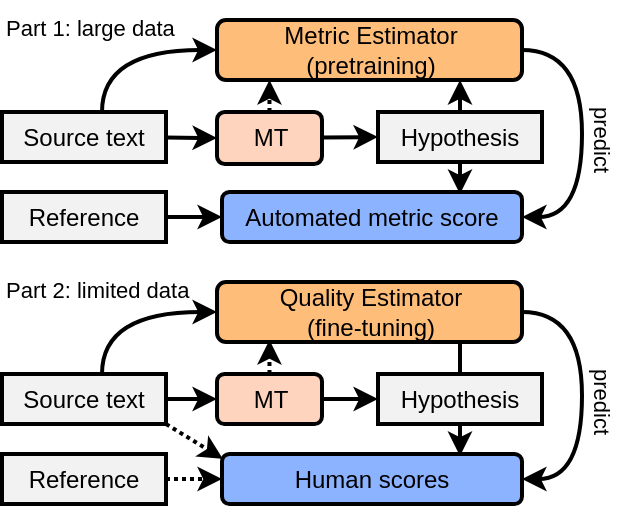 <mxfile version="20.3.0" type="device"><diagram id="SWQedYVsy_tO1SeeWkI7" name="Page-1"><mxGraphModel dx="687" dy="302" grid="1" gridSize="10" guides="1" tooltips="1" connect="1" arrows="1" fold="1" page="1" pageScale="1" pageWidth="850" pageHeight="1100" math="0" shadow="0"><root><mxCell id="0"/><mxCell id="1" parent="0"/><mxCell id="WvMi6nSrngmVFvmZwXoA-8" style="edgeStyle=orthogonalEdgeStyle;rounded=0;orthogonalLoop=1;jettySize=auto;html=1;entryX=0;entryY=0.5;entryDx=0;entryDy=0;curved=1;strokeWidth=2;" parent="1" source="WWA-em7YGh82n0wcgXo1-28" target="WvMi6nSrngmVFvmZwXoA-7" edge="1"><mxGeometry relative="1" as="geometry"><Array as="points"><mxPoint x="60" y="175"/></Array></mxGeometry></mxCell><mxCell id="WvMi6nSrngmVFvmZwXoA-35" style="edgeStyle=none;rounded=0;orthogonalLoop=1;jettySize=auto;html=1;entryX=0;entryY=0.5;entryDx=0;entryDy=0;strokeWidth=2;" parent="1" source="WWA-em7YGh82n0wcgXo1-28" target="WvMi6nSrngmVFvmZwXoA-2" edge="1"><mxGeometry relative="1" as="geometry"/></mxCell><mxCell id="WWA-em7YGh82n0wcgXo1-28" value="&lt;span style=&quot;font-size: 12px;&quot;&gt;Source text&lt;/span&gt;" style="rounded=0;whiteSpace=wrap;html=1;fontSize=10.5;fillColor=#F2F2F2;strokeWidth=2;" parent="1" vertex="1"><mxGeometry x="10" y="206" width="82" height="25" as="geometry"/></mxCell><mxCell id="QuPqiqQEvVHGriK6TIgU-44" value="&lt;span style=&quot;color: rgb(0, 0, 0); font-family: Helvetica; font-size: 11px; font-style: normal; font-variant-ligatures: normal; font-variant-caps: normal; font-weight: 400; letter-spacing: normal; orphans: 2; text-align: left; text-indent: 0px; text-transform: none; widows: 2; word-spacing: 0px; -webkit-text-stroke-width: 0px; background-color: rgb(255, 255, 255); text-decoration-thickness: initial; text-decoration-style: initial; text-decoration-color: initial; float: none; display: inline !important;&quot;&gt;Part 1: large data&lt;/span&gt;" style="text;whiteSpace=wrap;html=1;" parent="1" vertex="1"><mxGeometry x="10" y="150" width="110" height="27.5" as="geometry"/></mxCell><mxCell id="WvMi6nSrngmVFvmZwXoA-11" style="edgeStyle=orthogonalEdgeStyle;curved=1;rounded=0;orthogonalLoop=1;jettySize=auto;html=1;entryX=0;entryY=0.5;entryDx=0;entryDy=0;strokeWidth=2;" parent="1" source="WvMi6nSrngmVFvmZwXoA-1" target="WvMi6nSrngmVFvmZwXoA-10" edge="1"><mxGeometry relative="1" as="geometry"/></mxCell><mxCell id="WvMi6nSrngmVFvmZwXoA-1" value="&lt;span style=&quot;font-size: 12px;&quot;&gt;Reference&lt;/span&gt;" style="rounded=0;whiteSpace=wrap;html=1;fontSize=10.5;fillColor=#F2F2F2;strokeWidth=2;" parent="1" vertex="1"><mxGeometry x="10" y="246" width="82" height="25" as="geometry"/></mxCell><mxCell id="WvMi6nSrngmVFvmZwXoA-36" style="edgeStyle=none;rounded=0;orthogonalLoop=1;jettySize=auto;html=1;entryX=0;entryY=0.5;entryDx=0;entryDy=0;strokeWidth=2;" parent="1" source="WvMi6nSrngmVFvmZwXoA-2" target="WvMi6nSrngmVFvmZwXoA-4" edge="1"><mxGeometry relative="1" as="geometry"/></mxCell><mxCell id="WvMi6nSrngmVFvmZwXoA-37" style="edgeStyle=none;rounded=0;orthogonalLoop=1;jettySize=auto;html=1;entryX=0.172;entryY=1;entryDx=0;entryDy=0;entryPerimeter=0;strokeWidth=2;dashed=1;dashPattern=1 1;" parent="1" source="WvMi6nSrngmVFvmZwXoA-2" target="WvMi6nSrngmVFvmZwXoA-7" edge="1"><mxGeometry relative="1" as="geometry"/></mxCell><mxCell id="WvMi6nSrngmVFvmZwXoA-2" value="MT" style="rounded=1;whiteSpace=wrap;html=1;fillColor=#FFD4BF;strokeWidth=2;" parent="1" vertex="1"><mxGeometry x="117.5" y="206" width="52.5" height="26" as="geometry"/></mxCell><mxCell id="WvMi6nSrngmVFvmZwXoA-9" style="rounded=0;orthogonalLoop=1;jettySize=auto;html=1;strokeWidth=2;" parent="1" source="WvMi6nSrngmVFvmZwXoA-4" edge="1"><mxGeometry relative="1" as="geometry"><mxPoint x="239" y="190" as="targetPoint"/></mxGeometry></mxCell><mxCell id="WvMi6nSrngmVFvmZwXoA-4" value="&lt;span style=&quot;font-size: 12px;&quot;&gt;Hypothesis&lt;/span&gt;" style="rounded=0;whiteSpace=wrap;html=1;fontSize=10.5;fillColor=#F2F2F2;strokeWidth=2;" parent="1" vertex="1"><mxGeometry x="198" y="206" width="82" height="25" as="geometry"/></mxCell><mxCell id="WvMi6nSrngmVFvmZwXoA-13" style="edgeStyle=orthogonalEdgeStyle;curved=1;rounded=0;orthogonalLoop=1;jettySize=auto;html=1;entryX=1;entryY=0.5;entryDx=0;entryDy=0;strokeWidth=2;" parent="1" source="WvMi6nSrngmVFvmZwXoA-7" target="WvMi6nSrngmVFvmZwXoA-10" edge="1"><mxGeometry relative="1" as="geometry"><Array as="points"><mxPoint x="300" y="175"/><mxPoint x="300" y="259"/></Array></mxGeometry></mxCell><mxCell id="WvMi6nSrngmVFvmZwXoA-14" value="predict" style="edgeLabel;html=1;align=center;verticalAlign=middle;resizable=0;points=[];rotation=90;" parent="WvMi6nSrngmVFvmZwXoA-13" vertex="1" connectable="0"><mxGeometry x="0.252" relative="1" as="geometry"><mxPoint x="10" y="-16" as="offset"/></mxGeometry></mxCell><mxCell id="WvMi6nSrngmVFvmZwXoA-7" value="Metric Estimator&lt;br&gt;(pretraining)" style="rounded=1;whiteSpace=wrap;html=1;fillColor=#FFBD7A;strokeWidth=2;" parent="1" vertex="1"><mxGeometry x="117.5" y="160" width="152.5" height="30" as="geometry"/></mxCell><mxCell id="WvMi6nSrngmVFvmZwXoA-10" value="Automated metric score" style="rounded=1;whiteSpace=wrap;html=1;fillColor=#8CB3FF;strokeWidth=2;" parent="1" vertex="1"><mxGeometry x="120" y="246" width="150" height="25" as="geometry"/></mxCell><mxCell id="WvMi6nSrngmVFvmZwXoA-12" style="edgeStyle=orthogonalEdgeStyle;curved=1;rounded=0;orthogonalLoop=1;jettySize=auto;html=1;strokeWidth=2;" parent="1" edge="1"><mxGeometry relative="1" as="geometry"><mxPoint x="239.0" y="231" as="sourcePoint"/><mxPoint x="238.994" y="247" as="targetPoint"/></mxGeometry></mxCell><mxCell id="WvMi6nSrngmVFvmZwXoA-18" style="edgeStyle=orthogonalEdgeStyle;rounded=0;orthogonalLoop=1;jettySize=auto;html=1;entryX=0;entryY=0.5;entryDx=0;entryDy=0;curved=1;strokeWidth=2;" parent="1" source="WvMi6nSrngmVFvmZwXoA-19" target="WvMi6nSrngmVFvmZwXoA-29" edge="1"><mxGeometry relative="1" as="geometry"><Array as="points"><mxPoint x="60" y="306"/></Array></mxGeometry></mxCell><mxCell id="WvMi6nSrngmVFvmZwXoA-32" style="rounded=0;orthogonalLoop=1;jettySize=auto;html=1;entryX=0.003;entryY=0.098;entryDx=0;entryDy=0;strokeWidth=2;exitX=1;exitY=1;exitDx=0;exitDy=0;entryPerimeter=0;dashed=1;dashPattern=1 1;" parent="1" source="WvMi6nSrngmVFvmZwXoA-19" target="WvMi6nSrngmVFvmZwXoA-30" edge="1"><mxGeometry relative="1" as="geometry"/></mxCell><mxCell id="WvMi6nSrngmVFvmZwXoA-19" value="&lt;span style=&quot;font-size: 12px;&quot;&gt;Source text&lt;/span&gt;" style="rounded=0;whiteSpace=wrap;html=1;fontSize=10.5;fillColor=#F2F2F2;strokeWidth=2;" parent="1" vertex="1"><mxGeometry x="10" y="337" width="82" height="25" as="geometry"/></mxCell><mxCell id="WvMi6nSrngmVFvmZwXoA-20" value="&lt;span style=&quot;color: rgb(0, 0, 0); font-family: Helvetica; font-size: 11px; font-style: normal; font-variant-ligatures: normal; font-variant-caps: normal; font-weight: 400; letter-spacing: normal; orphans: 2; text-align: left; text-indent: 0px; text-transform: none; widows: 2; word-spacing: 0px; -webkit-text-stroke-width: 0px; background-color: rgb(255, 255, 255); text-decoration-thickness: initial; text-decoration-style: initial; text-decoration-color: initial; float: none; display: inline !important;&quot;&gt;Part 2: limited data&lt;/span&gt;" style="text;whiteSpace=wrap;html=1;" parent="1" vertex="1"><mxGeometry x="10" y="281" width="110" height="27.5" as="geometry"/></mxCell><mxCell id="hisVk24BWLHgQHTC24hs-1" style="rounded=0;orthogonalLoop=1;jettySize=auto;html=1;entryX=0;entryY=0.5;entryDx=0;entryDy=0;strokeWidth=2;dashed=1;dashPattern=1 1;" edge="1" parent="1" source="WvMi6nSrngmVFvmZwXoA-22" target="WvMi6nSrngmVFvmZwXoA-30"><mxGeometry relative="1" as="geometry"/></mxCell><mxCell id="WvMi6nSrngmVFvmZwXoA-22" value="&lt;span style=&quot;font-size: 12px;&quot;&gt;Reference&lt;/span&gt;" style="rounded=0;whiteSpace=wrap;html=1;fontSize=10.5;fillColor=#F2F2F2;strokeWidth=2;" parent="1" vertex="1"><mxGeometry x="10" y="377" width="82" height="25" as="geometry"/></mxCell><mxCell id="WvMi6nSrngmVFvmZwXoA-25" style="edgeStyle=orthogonalEdgeStyle;curved=1;rounded=0;orthogonalLoop=1;jettySize=auto;html=1;strokeWidth=2;" parent="1" source="WvMi6nSrngmVFvmZwXoA-26" edge="1"><mxGeometry relative="1" as="geometry"><mxPoint x="239" y="321" as="targetPoint"/></mxGeometry></mxCell><mxCell id="WvMi6nSrngmVFvmZwXoA-26" value="&lt;span style=&quot;font-size: 12px;&quot;&gt;Hypothesis&lt;/span&gt;" style="rounded=0;whiteSpace=wrap;html=1;fontSize=10.5;fillColor=#F2F2F2;strokeWidth=2;" parent="1" vertex="1"><mxGeometry x="198" y="337" width="82" height="25" as="geometry"/></mxCell><mxCell id="WvMi6nSrngmVFvmZwXoA-27" style="edgeStyle=orthogonalEdgeStyle;curved=1;rounded=0;orthogonalLoop=1;jettySize=auto;html=1;entryX=1;entryY=0.5;entryDx=0;entryDy=0;strokeWidth=2;" parent="1" source="WvMi6nSrngmVFvmZwXoA-29" target="WvMi6nSrngmVFvmZwXoA-30" edge="1"><mxGeometry relative="1" as="geometry"><Array as="points"><mxPoint x="300" y="306"/><mxPoint x="300" y="390"/></Array></mxGeometry></mxCell><mxCell id="WvMi6nSrngmVFvmZwXoA-28" value="predict" style="edgeLabel;html=1;align=center;verticalAlign=middle;resizable=0;points=[];rotation=90;" parent="WvMi6nSrngmVFvmZwXoA-27" vertex="1" connectable="0"><mxGeometry x="0.252" relative="1" as="geometry"><mxPoint x="10" y="-16" as="offset"/></mxGeometry></mxCell><mxCell id="WvMi6nSrngmVFvmZwXoA-29" value="Quality Estimator&lt;br&gt;(fine-tuning)" style="rounded=1;whiteSpace=wrap;html=1;fillColor=#FFBD7A;strokeWidth=2;" parent="1" vertex="1"><mxGeometry x="117.5" y="291" width="152.5" height="30" as="geometry"/></mxCell><mxCell id="WvMi6nSrngmVFvmZwXoA-30" value="Human scores" style="rounded=1;whiteSpace=wrap;html=1;fillColor=#8CB3FF;strokeWidth=2;" parent="1" vertex="1"><mxGeometry x="120" y="377" width="150" height="25" as="geometry"/></mxCell><mxCell id="WvMi6nSrngmVFvmZwXoA-31" style="edgeStyle=orthogonalEdgeStyle;curved=1;rounded=0;orthogonalLoop=1;jettySize=auto;html=1;strokeWidth=2;" parent="1" edge="1"><mxGeometry relative="1" as="geometry"><mxPoint x="239" y="362" as="sourcePoint"/><mxPoint x="238.994" y="378" as="targetPoint"/></mxGeometry></mxCell><mxCell id="WvMi6nSrngmVFvmZwXoA-40" style="edgeStyle=none;rounded=0;orthogonalLoop=1;jettySize=auto;html=1;entryX=0;entryY=0.5;entryDx=0;entryDy=0;strokeWidth=2;exitX=1;exitY=0.5;exitDx=0;exitDy=0;" parent="1" target="WvMi6nSrngmVFvmZwXoA-43" edge="1" source="WvMi6nSrngmVFvmZwXoA-19"><mxGeometry relative="1" as="geometry"><mxPoint x="102.0" y="348.863" as="sourcePoint"/></mxGeometry></mxCell><mxCell id="WvMi6nSrngmVFvmZwXoA-41" style="edgeStyle=none;rounded=0;orthogonalLoop=1;jettySize=auto;html=1;entryX=0;entryY=0.5;entryDx=0;entryDy=0;strokeWidth=2;" parent="1" source="WvMi6nSrngmVFvmZwXoA-43" edge="1" target="WvMi6nSrngmVFvmZwXoA-26"><mxGeometry relative="1" as="geometry"><mxPoint x="188" y="348.5" as="targetPoint"/></mxGeometry></mxCell><mxCell id="WvMi6nSrngmVFvmZwXoA-42" style="edgeStyle=none;rounded=0;orthogonalLoop=1;jettySize=auto;html=1;entryX=0.172;entryY=1;entryDx=0;entryDy=0;entryPerimeter=0;strokeWidth=2;dashed=1;dashPattern=1 1;" parent="1" source="WvMi6nSrngmVFvmZwXoA-43" edge="1"><mxGeometry relative="1" as="geometry"><mxPoint x="143.73" y="320" as="targetPoint"/></mxGeometry></mxCell><mxCell id="WvMi6nSrngmVFvmZwXoA-43" value="MT" style="rounded=1;whiteSpace=wrap;html=1;fillColor=#FFD4BF;strokeWidth=2;" parent="1" vertex="1"><mxGeometry x="117.5" y="337" width="52.5" height="25" as="geometry"/></mxCell></root></mxGraphModel></diagram></mxfile>